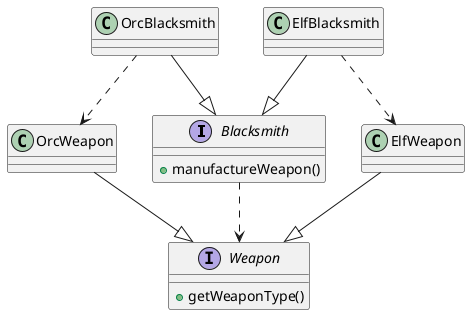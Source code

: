 @startuml

interface Blacksmith {
    +manufactureWeapon()
}

OrcBlacksmith --|> Blacksmith
ElfBlacksmith --|> Blacksmith

interface Weapon {
    +getWeaponType()
}

OrcWeapon --|> Weapon
ElfWeapon --|> Weapon

Blacksmith ..> Weapon
OrcBlacksmith ..> OrcWeapon
ElfBlacksmith ..> ElfWeapon

@enduml